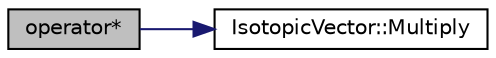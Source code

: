 digraph G
{
  edge [fontname="Helvetica",fontsize="10",labelfontname="Helvetica",labelfontsize="10"];
  node [fontname="Helvetica",fontsize="10",shape=record];
  rankdir="LR";
  Node1 [label="operator*",height=0.2,width=0.4,color="black", fillcolor="grey75", style="filled" fontcolor="black"];
  Node1 -> Node2 [color="midnightblue",fontsize="10",style="solid",fontname="Helvetica"];
  Node2 [label="IsotopicVector::Multiply",height=0.2,width=0.4,color="black", fillcolor="white", style="filled",URL="$class_isotopic_vector.html#a0034efd8cfa75c766ca7d5d423560247",tooltip="Multiply the IV by a Factor."];
}
